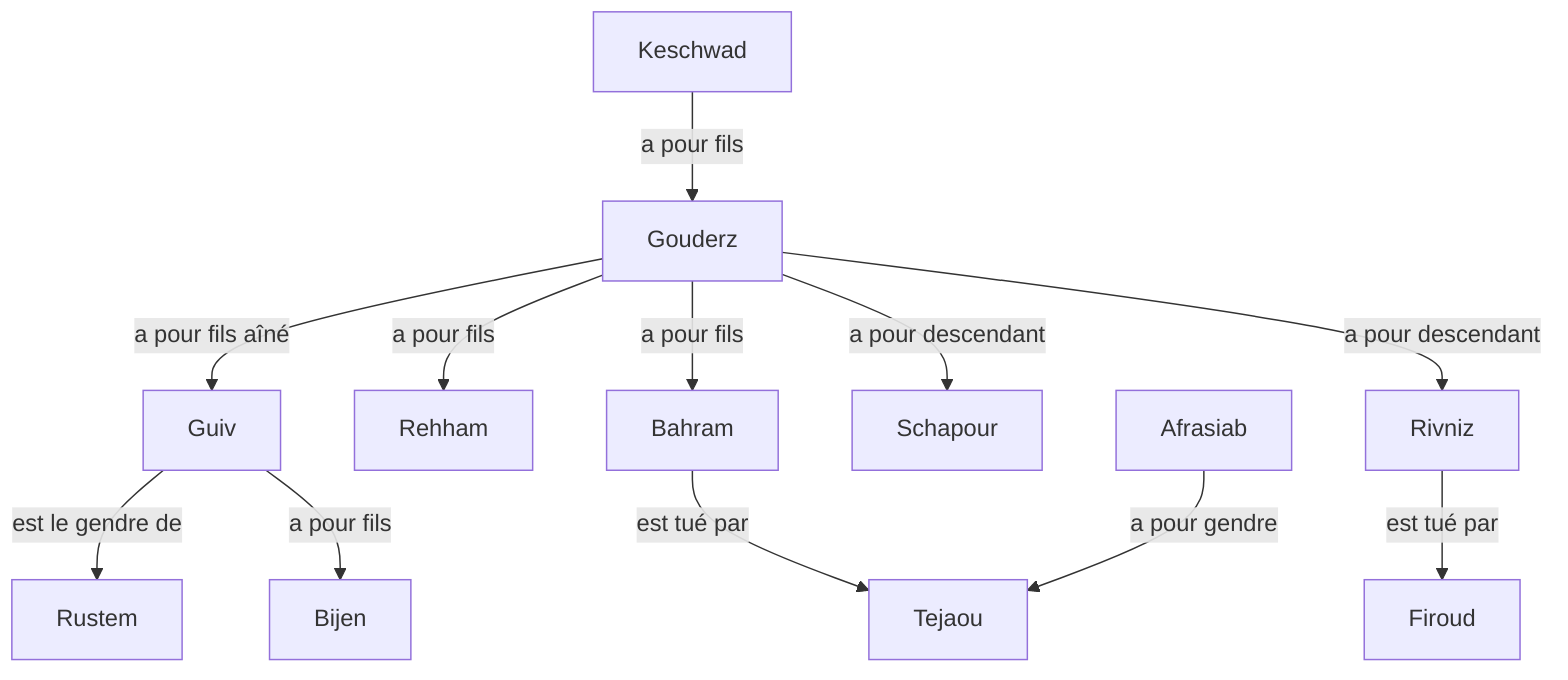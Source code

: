 graph TD
Keschwad --a pour fils--> Gouderz
Gouderz --a pour fils aîné--> Guiv
Gouderz --a pour fils--> Rehham
Gouderz --a pour fils--> Bahram
Gouderz --a pour descendant--> Schapour
Gouderz --a pour descendant--> Rivniz
Guiv --est le gendre de--> Rustem
Guiv --a pour fils--> Bijen
Rivniz --est tué par--> Firoud
Bahram --est tué par--> Tejaou
Afrasiab --a pour gendre--> Tejaou